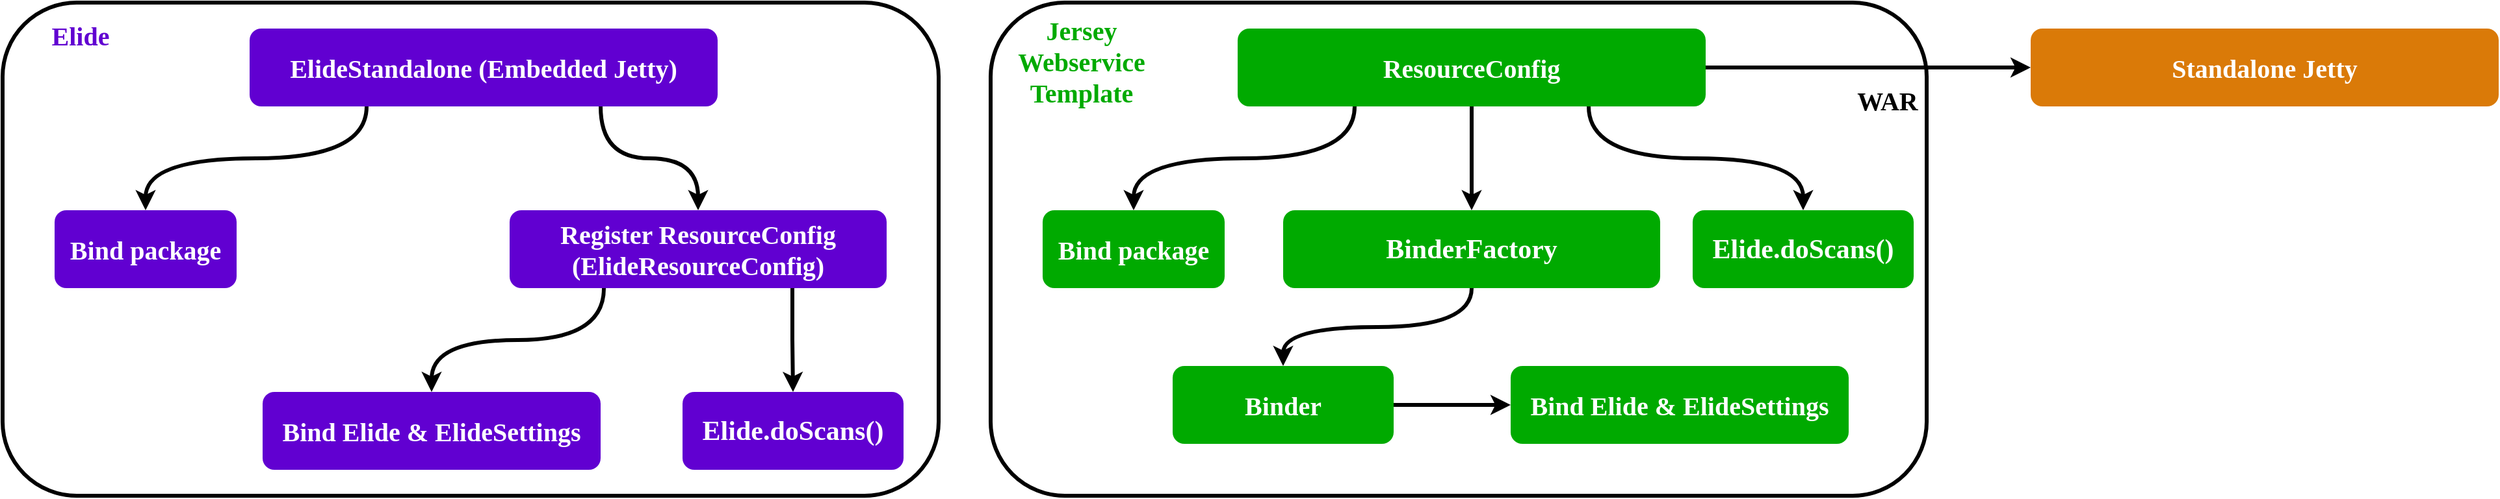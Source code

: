 <mxfile version="21.6.7" type="device">
  <diagram name="Page-1" id="dC3Fgwv5Ru6VW-twUjXO">
    <mxGraphModel dx="2301" dy="-2441" grid="1" gridSize="10" guides="1" tooltips="1" connect="1" arrows="1" fold="1" page="1" pageScale="1" pageWidth="850" pageHeight="1100" math="0" shadow="0">
      <root>
        <mxCell id="0" />
        <mxCell id="1" parent="0" />
        <mxCell id="UZqXY1mxgyq1fFDVVTFi-2" value="" style="rounded=1;whiteSpace=wrap;html=1;fillColor=none;strokeWidth=3;" parent="1" vertex="1">
          <mxGeometry x="-400" y="3520" width="720" height="380" as="geometry" />
        </mxCell>
        <mxCell id="Z7hAYg-Ta0pcb9vbENOf-6" style="edgeStyle=orthogonalEdgeStyle;rounded=0;orthogonalLoop=1;jettySize=auto;html=1;exitX=0.25;exitY=1;exitDx=0;exitDy=0;strokeWidth=3;curved=1;" edge="1" parent="1" source="Z7hAYg-Ta0pcb9vbENOf-2" target="Z7hAYg-Ta0pcb9vbENOf-4">
          <mxGeometry relative="1" as="geometry" />
        </mxCell>
        <mxCell id="Z7hAYg-Ta0pcb9vbENOf-7" style="edgeStyle=orthogonalEdgeStyle;rounded=0;orthogonalLoop=1;jettySize=auto;html=1;exitX=0.75;exitY=1;exitDx=0;exitDy=0;strokeWidth=3;curved=1;" edge="1" parent="1" source="Z7hAYg-Ta0pcb9vbENOf-2" target="Z7hAYg-Ta0pcb9vbENOf-5">
          <mxGeometry relative="1" as="geometry" />
        </mxCell>
        <mxCell id="Z7hAYg-Ta0pcb9vbENOf-25" style="edgeStyle=orthogonalEdgeStyle;rounded=0;orthogonalLoop=1;jettySize=auto;html=1;exitX=0.75;exitY=1;exitDx=0;exitDy=0;strokeWidth=3;" edge="1" parent="1" source="Z7hAYg-Ta0pcb9vbENOf-5" target="Z7hAYg-Ta0pcb9vbENOf-24">
          <mxGeometry relative="1" as="geometry" />
        </mxCell>
        <mxCell id="Z7hAYg-Ta0pcb9vbENOf-2" value="&lt;b style=&quot;border-color: var(--border-color); font-family: Ubuntu; font-size: 20px;&quot;&gt;ElideStandalone (Embedded Jetty)&lt;/b&gt;" style="rounded=1;whiteSpace=wrap;html=1;strokeWidth=3;fillColor=#6100D1;strokeColor=none;fontColor=#FFFFFF;" vertex="1" parent="1">
          <mxGeometry x="-210" y="3540" width="360" height="60" as="geometry" />
        </mxCell>
        <mxCell id="Z7hAYg-Ta0pcb9vbENOf-4" value="&lt;font face=&quot;Ubuntu&quot;&gt;&lt;span style=&quot;font-size: 20px;&quot;&gt;&lt;b&gt;Bind package&lt;/b&gt;&lt;/span&gt;&lt;/font&gt;" style="rounded=1;whiteSpace=wrap;html=1;strokeWidth=3;fillColor=#6100D1;strokeColor=none;fontColor=#FFFFFF;" vertex="1" parent="1">
          <mxGeometry x="-360" y="3680" width="140" height="60" as="geometry" />
        </mxCell>
        <mxCell id="Z7hAYg-Ta0pcb9vbENOf-9" style="edgeStyle=orthogonalEdgeStyle;rounded=0;orthogonalLoop=1;jettySize=auto;html=1;exitX=0.25;exitY=1;exitDx=0;exitDy=0;strokeWidth=3;curved=1;" edge="1" parent="1" source="Z7hAYg-Ta0pcb9vbENOf-5" target="Z7hAYg-Ta0pcb9vbENOf-8">
          <mxGeometry relative="1" as="geometry" />
        </mxCell>
        <mxCell id="Z7hAYg-Ta0pcb9vbENOf-5" value="&lt;font face=&quot;Ubuntu&quot;&gt;&lt;span style=&quot;font-size: 20px;&quot;&gt;&lt;b&gt;Register ResourceConfig&lt;br&gt;(ElideResourceConfig)&lt;br&gt;&lt;/b&gt;&lt;/span&gt;&lt;/font&gt;" style="rounded=1;whiteSpace=wrap;html=1;strokeWidth=3;fillColor=#6100D1;strokeColor=none;fontColor=#FFFFFF;" vertex="1" parent="1">
          <mxGeometry x="-10" y="3680" width="290" height="60" as="geometry" />
        </mxCell>
        <mxCell id="Z7hAYg-Ta0pcb9vbENOf-8" value="&lt;font face=&quot;Ubuntu&quot;&gt;&lt;span style=&quot;font-size: 20px;&quot;&gt;&lt;b&gt;Bind Elide &amp;amp; ElideSettings&lt;br&gt;&lt;/b&gt;&lt;/span&gt;&lt;/font&gt;" style="rounded=1;whiteSpace=wrap;html=1;strokeWidth=3;fillColor=#6100D1;strokeColor=none;fontColor=#FFFFFF;" vertex="1" parent="1">
          <mxGeometry x="-200" y="3820" width="260" height="60" as="geometry" />
        </mxCell>
        <mxCell id="Z7hAYg-Ta0pcb9vbENOf-24" value="&lt;font style=&quot;font-size: 21px;&quot; face=&quot;Ubuntu&quot;&gt;&lt;b&gt;&lt;span style=&quot;&quot;&gt;Elide.&lt;/span&gt;doScans()&lt;/b&gt;&lt;/font&gt;" style="rounded=1;whiteSpace=wrap;html=1;strokeWidth=3;fillColor=#6100D1;strokeColor=none;fontColor=#FFFFFF;" vertex="1" parent="1">
          <mxGeometry x="123" y="3820" width="170" height="60" as="geometry" />
        </mxCell>
        <mxCell id="Z7hAYg-Ta0pcb9vbENOf-51" value="" style="rounded=1;whiteSpace=wrap;html=1;fillColor=none;strokeWidth=3;" vertex="1" parent="1">
          <mxGeometry x="360" y="3520" width="720" height="380" as="geometry" />
        </mxCell>
        <mxCell id="Z7hAYg-Ta0pcb9vbENOf-52" style="edgeStyle=orthogonalEdgeStyle;rounded=0;orthogonalLoop=1;jettySize=auto;html=1;exitX=0.25;exitY=1;exitDx=0;exitDy=0;strokeWidth=3;curved=1;" edge="1" parent="1" source="Z7hAYg-Ta0pcb9vbENOf-55" target="Z7hAYg-Ta0pcb9vbENOf-56">
          <mxGeometry relative="1" as="geometry" />
        </mxCell>
        <mxCell id="Z7hAYg-Ta0pcb9vbENOf-53" style="edgeStyle=orthogonalEdgeStyle;rounded=0;orthogonalLoop=1;jettySize=auto;html=1;strokeWidth=3;curved=1;" edge="1" parent="1" source="Z7hAYg-Ta0pcb9vbENOf-55" target="Z7hAYg-Ta0pcb9vbENOf-58">
          <mxGeometry relative="1" as="geometry" />
        </mxCell>
        <mxCell id="Z7hAYg-Ta0pcb9vbENOf-54" style="edgeStyle=orthogonalEdgeStyle;rounded=0;orthogonalLoop=1;jettySize=auto;html=1;exitX=0.5;exitY=1;exitDx=0;exitDy=0;strokeWidth=3;curved=1;" edge="1" parent="1" source="Z7hAYg-Ta0pcb9vbENOf-58" target="Z7hAYg-Ta0pcb9vbENOf-60">
          <mxGeometry relative="1" as="geometry" />
        </mxCell>
        <mxCell id="Z7hAYg-Ta0pcb9vbENOf-62" style="edgeStyle=orthogonalEdgeStyle;rounded=0;orthogonalLoop=1;jettySize=auto;html=1;exitX=1;exitY=0.5;exitDx=0;exitDy=0;strokeWidth=3;" edge="1" parent="1" source="Z7hAYg-Ta0pcb9vbENOf-55" target="Z7hAYg-Ta0pcb9vbENOf-61">
          <mxGeometry relative="1" as="geometry" />
        </mxCell>
        <mxCell id="Z7hAYg-Ta0pcb9vbENOf-65" style="edgeStyle=orthogonalEdgeStyle;rounded=0;orthogonalLoop=1;jettySize=auto;html=1;exitX=0.75;exitY=1;exitDx=0;exitDy=0;strokeWidth=3;curved=1;" edge="1" parent="1" source="Z7hAYg-Ta0pcb9vbENOf-55" target="Z7hAYg-Ta0pcb9vbENOf-64">
          <mxGeometry relative="1" as="geometry" />
        </mxCell>
        <mxCell id="Z7hAYg-Ta0pcb9vbENOf-55" value="&lt;font face=&quot;Ubuntu&quot;&gt;&lt;span style=&quot;font-size: 20px;&quot;&gt;&lt;b&gt;ResourceConfig&lt;/b&gt;&lt;/span&gt;&lt;/font&gt;" style="rounded=1;whiteSpace=wrap;html=1;strokeWidth=3;fillColor=#00AA00;strokeColor=none;fontColor=#FFFFFF;" vertex="1" parent="1">
          <mxGeometry x="550" y="3540" width="360" height="60" as="geometry" />
        </mxCell>
        <mxCell id="Z7hAYg-Ta0pcb9vbENOf-56" value="&lt;font face=&quot;Ubuntu&quot;&gt;&lt;span style=&quot;font-size: 20px;&quot;&gt;&lt;b&gt;Bind package&lt;/b&gt;&lt;/span&gt;&lt;/font&gt;" style="rounded=1;whiteSpace=wrap;html=1;strokeWidth=3;fillColor=#00AA00;strokeColor=none;fontColor=#FFFFFF;" vertex="1" parent="1">
          <mxGeometry x="400" y="3680" width="140" height="60" as="geometry" />
        </mxCell>
        <mxCell id="Z7hAYg-Ta0pcb9vbENOf-58" value="&lt;b style=&quot;border-color: var(--border-color); font-family: Ubuntu; font-size: 21px;&quot;&gt;BinderFactory&lt;/b&gt;&lt;font face=&quot;Ubuntu&quot;&gt;&lt;span style=&quot;font-size: 20px;&quot;&gt;&lt;b&gt;&lt;br&gt;&lt;/b&gt;&lt;/span&gt;&lt;/font&gt;" style="rounded=1;whiteSpace=wrap;html=1;strokeWidth=3;fillColor=#00AA00;strokeColor=none;fontColor=#FFFFFF;" vertex="1" parent="1">
          <mxGeometry x="585" y="3680" width="290" height="60" as="geometry" />
        </mxCell>
        <mxCell id="Z7hAYg-Ta0pcb9vbENOf-59" value="&lt;font face=&quot;Ubuntu&quot;&gt;&lt;span style=&quot;font-size: 20px;&quot;&gt;&lt;b&gt;Bind Elide &amp;amp; ElideSettings&lt;br&gt;&lt;/b&gt;&lt;/span&gt;&lt;/font&gt;" style="rounded=1;whiteSpace=wrap;html=1;strokeWidth=3;fillColor=#00AA00;strokeColor=none;fontColor=#FFFFFF;" vertex="1" parent="1">
          <mxGeometry x="760" y="3800" width="260" height="60" as="geometry" />
        </mxCell>
        <mxCell id="Z7hAYg-Ta0pcb9vbENOf-66" style="edgeStyle=orthogonalEdgeStyle;rounded=0;orthogonalLoop=1;jettySize=auto;html=1;exitX=1;exitY=0.5;exitDx=0;exitDy=0;strokeWidth=3;" edge="1" parent="1" source="Z7hAYg-Ta0pcb9vbENOf-60" target="Z7hAYg-Ta0pcb9vbENOf-59">
          <mxGeometry relative="1" as="geometry" />
        </mxCell>
        <mxCell id="Z7hAYg-Ta0pcb9vbENOf-60" value="&lt;font face=&quot;Ubuntu&quot; style=&quot;font-size: 20px;&quot;&gt;&lt;b&gt;Binder&lt;/b&gt;&lt;/font&gt;" style="rounded=1;whiteSpace=wrap;html=1;strokeWidth=3;fillColor=#00AA00;strokeColor=none;fontColor=#FFFFFF;" vertex="1" parent="1">
          <mxGeometry x="500" y="3800" width="170" height="60" as="geometry" />
        </mxCell>
        <mxCell id="Z7hAYg-Ta0pcb9vbENOf-61" value="&lt;font face=&quot;Ubuntu&quot;&gt;&lt;span style=&quot;font-size: 20px;&quot;&gt;&lt;b&gt;Standalone Jetty&lt;/b&gt;&lt;/span&gt;&lt;/font&gt;" style="rounded=1;whiteSpace=wrap;html=1;strokeWidth=3;fillColor=#DA7A08;strokeColor=none;fontColor=#FFFFFF;" vertex="1" parent="1">
          <mxGeometry x="1160" y="3540" width="360" height="60" as="geometry" />
        </mxCell>
        <mxCell id="Z7hAYg-Ta0pcb9vbENOf-63" value="&lt;font face=&quot;Ubuntu&quot; style=&quot;font-size: 20px;&quot;&gt;&lt;b&gt;WAR&lt;/b&gt;&lt;/font&gt;" style="text;html=1;strokeColor=none;fillColor=none;align=center;verticalAlign=middle;whiteSpace=wrap;rounded=0;" vertex="1" parent="1">
          <mxGeometry x="1020" y="3580" width="60" height="30" as="geometry" />
        </mxCell>
        <mxCell id="Z7hAYg-Ta0pcb9vbENOf-64" value="&lt;font style=&quot;font-size: 21px;&quot; face=&quot;Ubuntu&quot;&gt;&lt;b&gt;&lt;span style=&quot;&quot;&gt;Elide.&lt;/span&gt;doScans()&lt;/b&gt;&lt;/font&gt;" style="rounded=1;whiteSpace=wrap;html=1;strokeWidth=3;fillColor=#00AA00;strokeColor=none;fontColor=#FFFFFF;" vertex="1" parent="1">
          <mxGeometry x="900" y="3680" width="170" height="60" as="geometry" />
        </mxCell>
        <mxCell id="Z7hAYg-Ta0pcb9vbENOf-67" value="&lt;font style=&quot;font-size: 20px;&quot; face=&quot;Ubuntu&quot; color=&quot;#6100d1&quot;&gt;&lt;b&gt;Elide&lt;/b&gt;&lt;/font&gt;" style="text;html=1;strokeColor=none;fillColor=none;align=center;verticalAlign=middle;whiteSpace=wrap;rounded=0;" vertex="1" parent="1">
          <mxGeometry x="-370" y="3530" width="60" height="30" as="geometry" />
        </mxCell>
        <mxCell id="Z7hAYg-Ta0pcb9vbENOf-68" value="&lt;font color=&quot;#00aa00&quot; style=&quot;font-size: 20px;&quot; face=&quot;Ubuntu&quot;&gt;&lt;b style=&quot;&quot;&gt;Jersey Webservice Template&lt;/b&gt;&lt;/font&gt;" style="text;html=1;strokeColor=none;fillColor=none;align=center;verticalAlign=middle;whiteSpace=wrap;rounded=0;" vertex="1" parent="1">
          <mxGeometry x="400" y="3550" width="60" height="30" as="geometry" />
        </mxCell>
      </root>
    </mxGraphModel>
  </diagram>
</mxfile>
